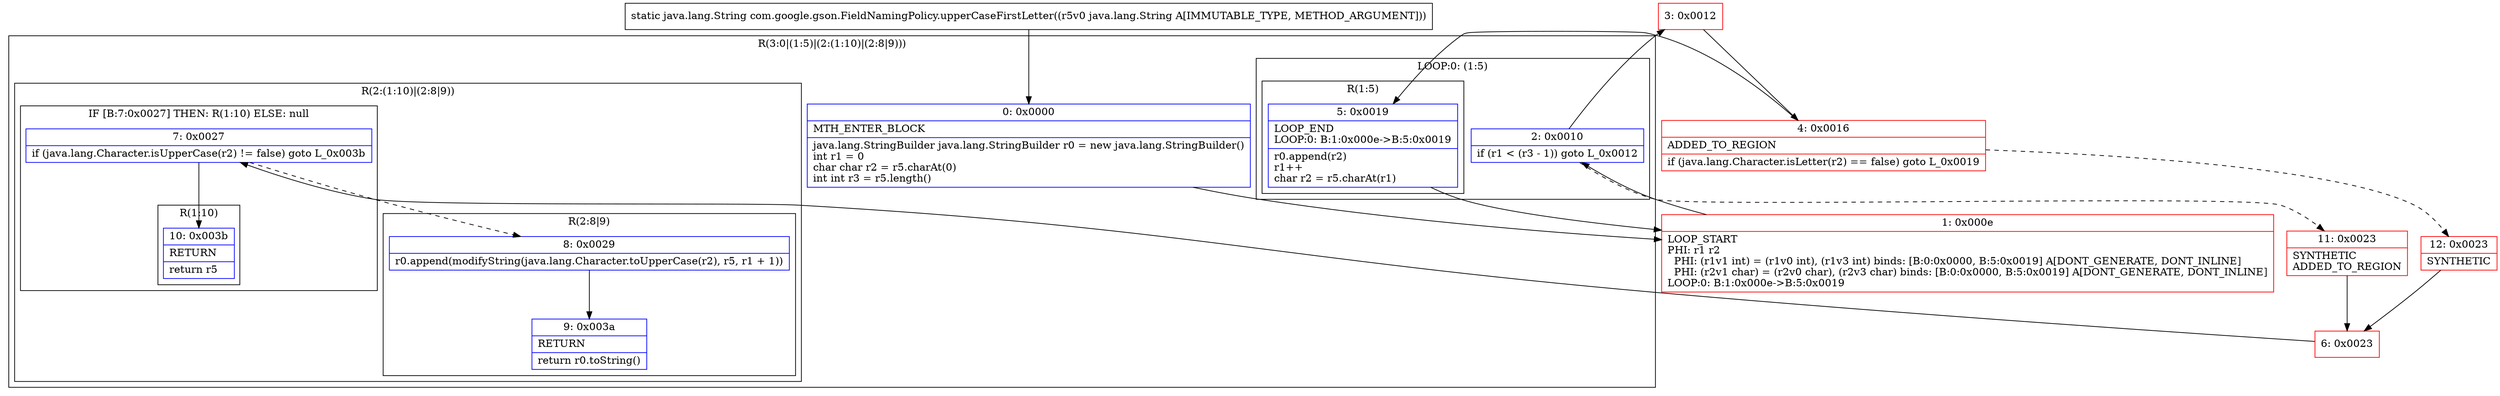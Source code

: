 digraph "CFG forcom.google.gson.FieldNamingPolicy.upperCaseFirstLetter(Ljava\/lang\/String;)Ljava\/lang\/String;" {
subgraph cluster_Region_1815348777 {
label = "R(3:0|(1:5)|(2:(1:10)|(2:8|9)))";
node [shape=record,color=blue];
Node_0 [shape=record,label="{0\:\ 0x0000|MTH_ENTER_BLOCK\l|java.lang.StringBuilder java.lang.StringBuilder r0 = new java.lang.StringBuilder()\lint r1 = 0\lchar char r2 = r5.charAt(0)\lint int r3 = r5.length()\l}"];
subgraph cluster_LoopRegion_1159663842 {
label = "LOOP:0: (1:5)";
node [shape=record,color=blue];
Node_2 [shape=record,label="{2\:\ 0x0010|if (r1 \< (r3 \- 1)) goto L_0x0012\l}"];
subgraph cluster_Region_1716209432 {
label = "R(1:5)";
node [shape=record,color=blue];
Node_5 [shape=record,label="{5\:\ 0x0019|LOOP_END\lLOOP:0: B:1:0x000e\-\>B:5:0x0019\l|r0.append(r2)\lr1++\lchar r2 = r5.charAt(r1)\l}"];
}
}
subgraph cluster_Region_1885092170 {
label = "R(2:(1:10)|(2:8|9))";
node [shape=record,color=blue];
subgraph cluster_IfRegion_165040934 {
label = "IF [B:7:0x0027] THEN: R(1:10) ELSE: null";
node [shape=record,color=blue];
Node_7 [shape=record,label="{7\:\ 0x0027|if (java.lang.Character.isUpperCase(r2) != false) goto L_0x003b\l}"];
subgraph cluster_Region_996008668 {
label = "R(1:10)";
node [shape=record,color=blue];
Node_10 [shape=record,label="{10\:\ 0x003b|RETURN\l|return r5\l}"];
}
}
subgraph cluster_Region_908891234 {
label = "R(2:8|9)";
node [shape=record,color=blue];
Node_8 [shape=record,label="{8\:\ 0x0029|r0.append(modifyString(java.lang.Character.toUpperCase(r2), r5, r1 + 1))\l}"];
Node_9 [shape=record,label="{9\:\ 0x003a|RETURN\l|return r0.toString()\l}"];
}
}
}
Node_1 [shape=record,color=red,label="{1\:\ 0x000e|LOOP_START\lPHI: r1 r2 \l  PHI: (r1v1 int) = (r1v0 int), (r1v3 int) binds: [B:0:0x0000, B:5:0x0019] A[DONT_GENERATE, DONT_INLINE]\l  PHI: (r2v1 char) = (r2v0 char), (r2v3 char) binds: [B:0:0x0000, B:5:0x0019] A[DONT_GENERATE, DONT_INLINE]\lLOOP:0: B:1:0x000e\-\>B:5:0x0019\l}"];
Node_3 [shape=record,color=red,label="{3\:\ 0x0012}"];
Node_4 [shape=record,color=red,label="{4\:\ 0x0016|ADDED_TO_REGION\l|if (java.lang.Character.isLetter(r2) == false) goto L_0x0019\l}"];
Node_6 [shape=record,color=red,label="{6\:\ 0x0023}"];
Node_11 [shape=record,color=red,label="{11\:\ 0x0023|SYNTHETIC\lADDED_TO_REGION\l}"];
Node_12 [shape=record,color=red,label="{12\:\ 0x0023|SYNTHETIC\l}"];
MethodNode[shape=record,label="{static java.lang.String com.google.gson.FieldNamingPolicy.upperCaseFirstLetter((r5v0 java.lang.String A[IMMUTABLE_TYPE, METHOD_ARGUMENT])) }"];
MethodNode -> Node_0;
Node_0 -> Node_1;
Node_2 -> Node_3;
Node_2 -> Node_11[style=dashed];
Node_5 -> Node_1;
Node_7 -> Node_8[style=dashed];
Node_7 -> Node_10;
Node_8 -> Node_9;
Node_1 -> Node_2;
Node_3 -> Node_4;
Node_4 -> Node_5;
Node_4 -> Node_12[style=dashed];
Node_6 -> Node_7;
Node_11 -> Node_6;
Node_12 -> Node_6;
}

